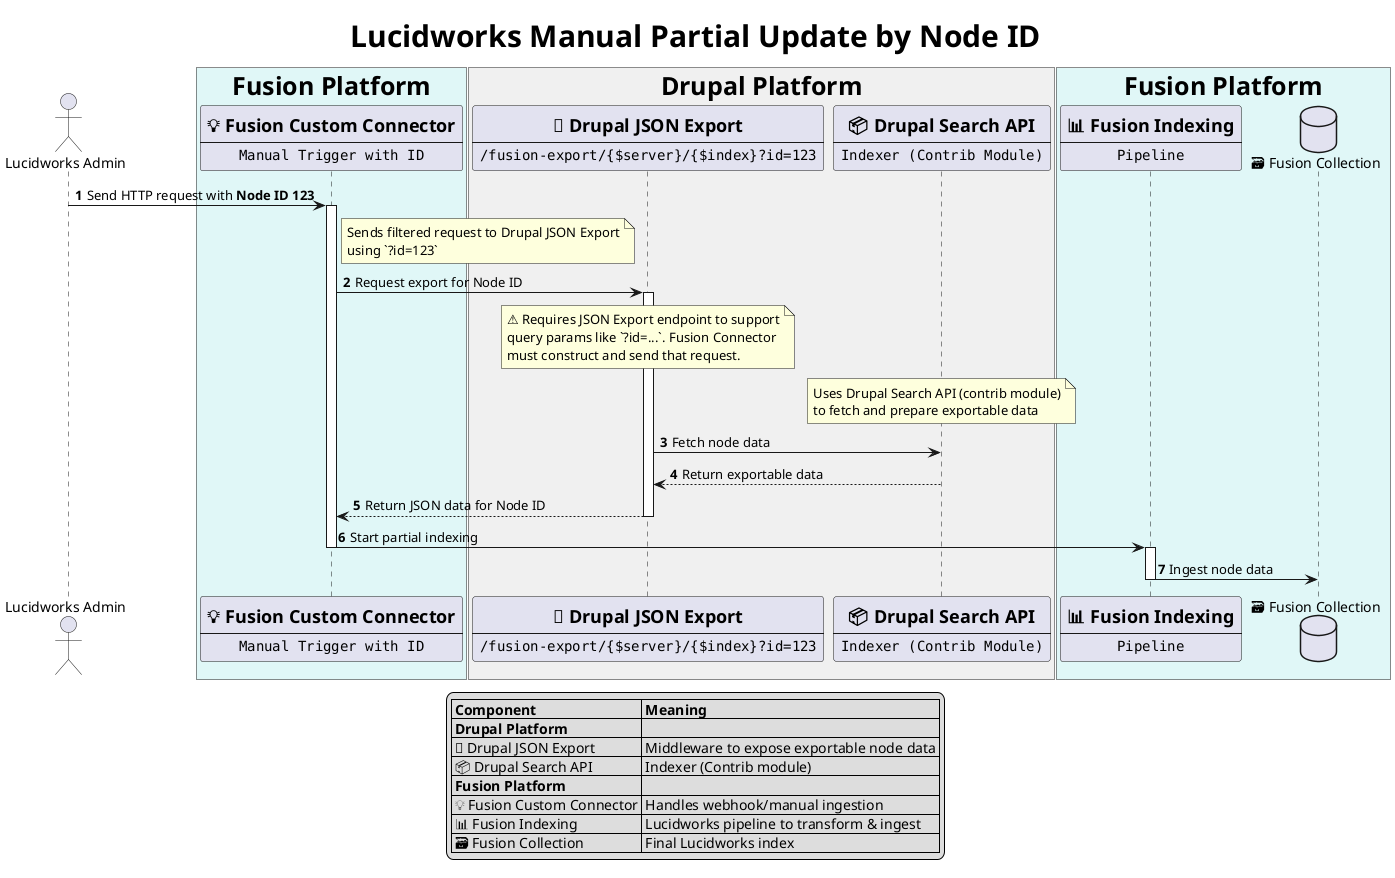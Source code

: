 @startuml

/' 
@id: ING-006
@file: ING-006--fusion-manual-partial-id.puml
@title: Lucidworks Manual Partial Update by Node ID
@type: sequence
@description: Shows how a Lucidworks Admin manually triggers a partial indexing update by Node ID via the Fusion Custom Connector.
@related: ING-005

🛠 Lucidworks Manual Partial Update by Node ID

Scenario:
1. A Lucidworks Admin sends a manual HTTP request (e.g., via Postman or internal UI) specifying a Drupal Node ID.
2. The Fusion Custom Connector sends a filtered request to Drupal JSON Export using `?id=123`.
3. Drupal Search API prepares the exportable data for that node.
4. Drupal JSON Export returns the filtered data to Fusion Custom Connector.
5. Fusion indexing pipeline ingests the updated content into the Fusion Collection.

Requirements:
• Use actor for Lucidworks Admin.
• Use participants for Fusion Custom Connector, Drupal JSON Export, Drupal Search API, Indexing Pipeline, and Fusion Collection.
• Highlight Search API as a contrib module.
• Mention that JSON Export can be custom or contributed.
• Style via <style> block for consistency.
'/

<style>
  title {
    FontSize 30
  }
  box {
    FontSize 25
    .drupalPlatform {
      BackgroundColor #F0F0F0
    }
    .fusionPlatform {
      BackgroundColor #E0F7F7
    }
  }
</style>

title Lucidworks Manual Partial Update by Node ID

autonumber

actor "Lucidworks Admin" as FusionAdmin

box "Fusion Platform" <<fusionPlatform>>
  participant FusionCustomConnector [
    =💡 Fusion Custom Connector
    ----
    ""Manual Trigger with ID""
  ]
end box

box "Drupal Platform" <<drupalPlatform>>
  participant DrupalExport [
    =🔄 Drupal JSON Export
    ----
    ""/fusion-export/{$server}/{$index}?id=123""
  ]
  participant SearchAPI [
    =📦 Drupal Search API
    ----
    ""Indexer (Contrib Module)""
  ]
end box

box "Fusion Platform" <<fusionPlatform>>
  participant IndexingPipeline [
    =📊 Fusion Indexing
    ----
    ""Pipeline""
  ]
  database "🗃️ Fusion Collection" as FusionCollection
end box

FusionAdmin -> FusionCustomConnector: Send HTTP request with **Node ID 123**

activate FusionCustomConnector
note right of FusionCustomConnector
  Sends filtered request to Drupal JSON Export
  using `?id=123`
end note

FusionCustomConnector -> DrupalExport: Request export for Node ID
activate DrupalExport

note over DrupalExport
  ⚠️ Requires JSON Export endpoint to support
  query params like `?id=...`. Fusion Connector
  must construct and send that request.
end note

note over SearchAPI
  Uses Drupal Search API (contrib module)
  to fetch and prepare exportable data
end note
DrupalExport -> SearchAPI: Fetch node data
SearchAPI --> DrupalExport: Return exportable data
DrupalExport --> FusionCustomConnector: Return JSON data for Node ID
deactivate DrupalExport

FusionCustomConnector -> IndexingPipeline: Start partial indexing
deactivate FusionCustomConnector

activate IndexingPipeline
IndexingPipeline -> FusionCollection: Ingest node data
deactivate IndexingPipeline

legend bottom
|= Component             |= Meaning |
| **Drupal Platform**    ||
| 🔄 Drupal JSON Export  | Middleware to expose exportable node data |
| 📦 Drupal Search API   | Indexer (Contrib module) |
| **Fusion Platform**    ||
| 💡 Fusion Custom Connector | Handles webhook/manual ingestion |
| 📊 Fusion Indexing     | Lucidworks pipeline to transform & ingest |
| 🗃️ Fusion Collection      | Final Lucidworks index |
endlegend

@enduml